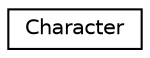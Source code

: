 digraph "Graphical Class Hierarchy"
{
  edge [fontname="Helvetica",fontsize="10",labelfontname="Helvetica",labelfontsize="10"];
  node [fontname="Helvetica",fontsize="10",shape=record];
  rankdir="LR";
  Node0 [label="Character",height=0.2,width=0.4,color="black", fillcolor="white", style="filled",URL="$classCharacter.html"];
}
